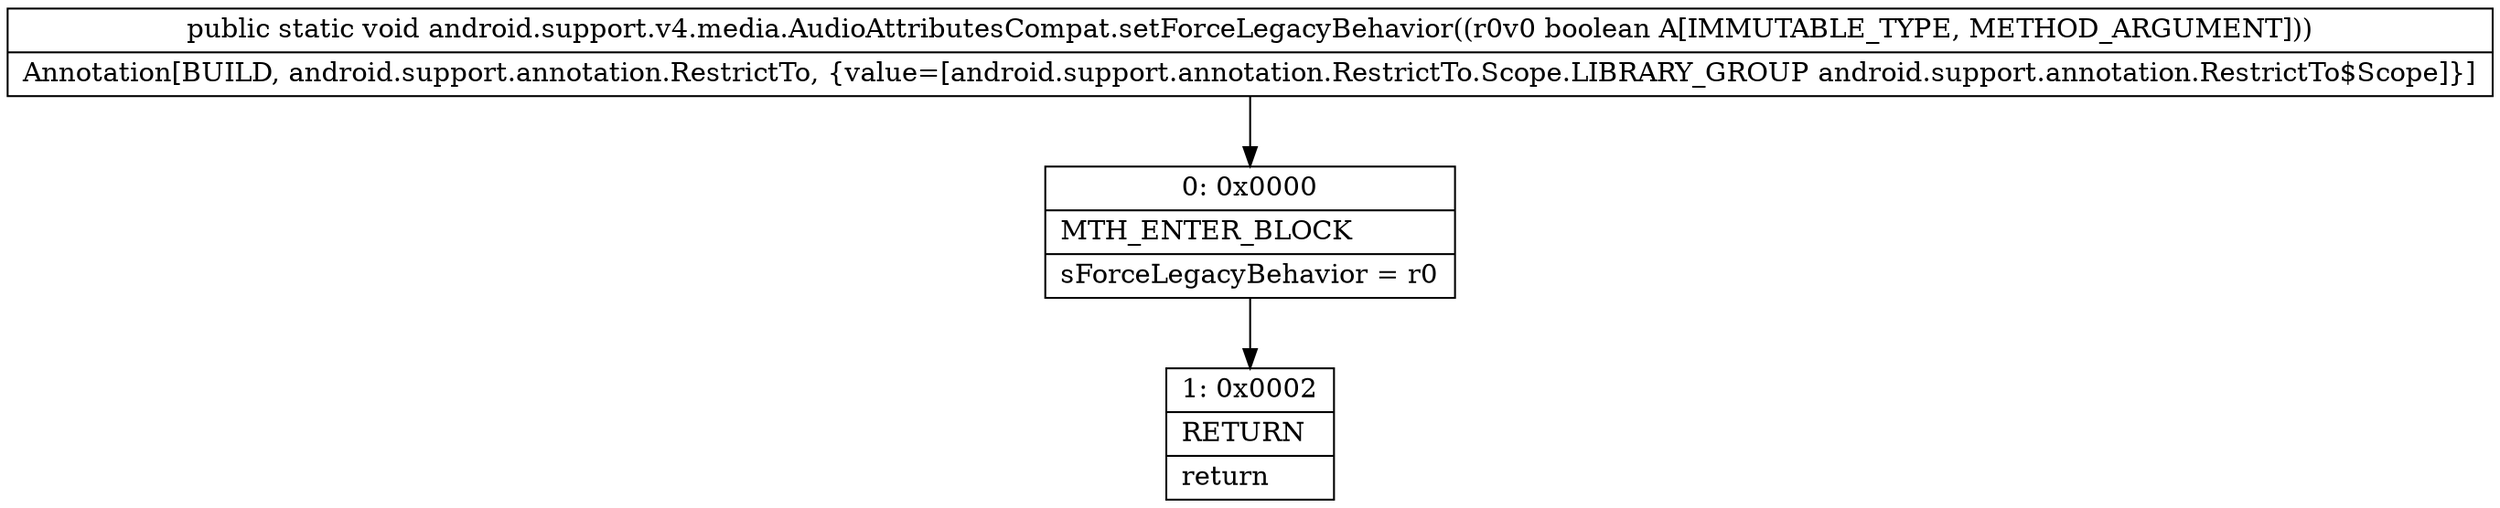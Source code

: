 digraph "CFG forandroid.support.v4.media.AudioAttributesCompat.setForceLegacyBehavior(Z)V" {
Node_0 [shape=record,label="{0\:\ 0x0000|MTH_ENTER_BLOCK\l|sForceLegacyBehavior = r0\l}"];
Node_1 [shape=record,label="{1\:\ 0x0002|RETURN\l|return\l}"];
MethodNode[shape=record,label="{public static void android.support.v4.media.AudioAttributesCompat.setForceLegacyBehavior((r0v0 boolean A[IMMUTABLE_TYPE, METHOD_ARGUMENT]))  | Annotation[BUILD, android.support.annotation.RestrictTo, \{value=[android.support.annotation.RestrictTo.Scope.LIBRARY_GROUP android.support.annotation.RestrictTo$Scope]\}]\l}"];
MethodNode -> Node_0;
Node_0 -> Node_1;
}

